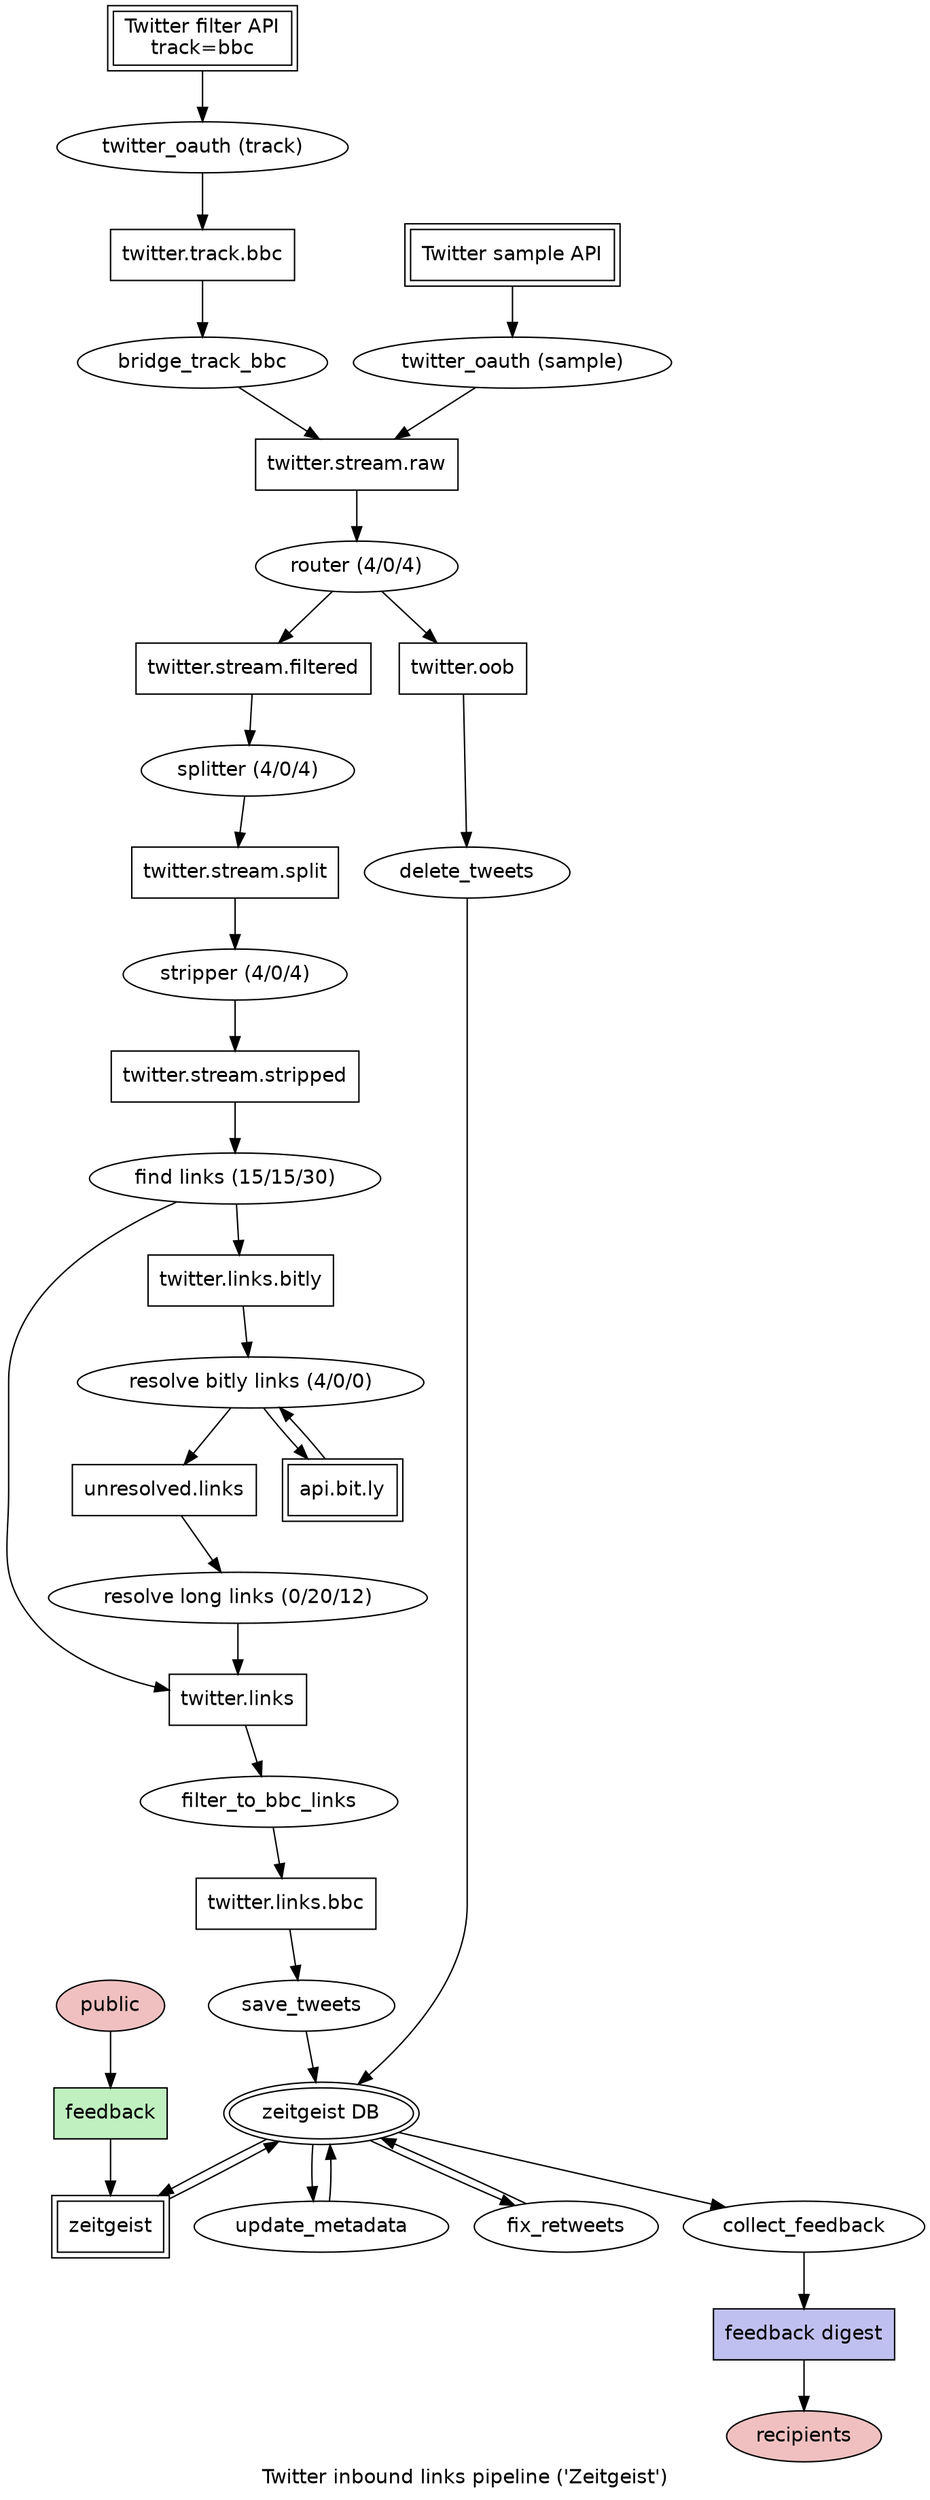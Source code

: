digraph twitter_inbound_links_pipeline___zeitgeist__ {
fontname=Helvetica;
node[fontname=Helvetica];
edge[fontname=Helvetica];
label="Twitter inbound links pipeline ('Zeitgeist')";
// Queues
q_twitter_stream_filtered[shape="box", label="twitter.stream.filtered"];
q_twitter_links[shape="box", label="twitter.links"];
q_twitter_track_bbc[shape="box", label="twitter.track.bbc"];
q_twitter_links_bbc[shape="box", label="twitter.links.bbc"];
q_twitter_links_bitly[shape="box", label="twitter.links.bitly"];
q_unresolved_links[shape="box", label="unresolved.links"];
q_twitter_stream_raw[shape="box", label="twitter.stream.raw"];
q_twitter_oob[shape="box", label="twitter.oob"];
q_twitter_stream_stripped[shape="box", label="twitter.stream.stripped"];
q_twitter_stream_split[shape="box", label="twitter.stream.split"];
// Topics
// Stores
// Processes
process_bridge_track_bbc[shape="ellipse", label="bridge_track_bbc"];
process_update_metadata[shape="ellipse", label="update_metadata"];
process_stripper[shape="ellipse", label="stripper (4/0/4)"];
process_save_tweets[shape="ellipse", label="save_tweets"];
process_collect_feedback[shape="ellipse", label="collect_feedback"];
process_splitter[shape="ellipse", label="splitter (4/0/4)"];
process_filter_to_bbc_links[shape="ellipse", label="filter_to_bbc_links"];
process_twitter_oauth_sample[shape="ellipse", label="twitter_oauth (sample)"];
process_fix_retweets[shape="ellipse", label="fix_retweets"];
process_resolve_long_links[shape="ellipse", label="resolve long links (0/20/12)"];
process_twitter_oauth[shape="ellipse", label="twitter_oauth (track)"];
process_find_links[shape="ellipse", label="find links (15/15/30)"];
process_router[shape="ellipse", label="router (4/0/4)"];
process_delete_tweets[shape="ellipse", label="delete_tweets"];
process_resolve_bitly_links[shape="ellipse", label="resolve bitly links (4/0/0)"];
// Webservers
web_zeitgeist[shape="rectangle", peripheries="2", label="zeitgeist"];
web_twitter_filter_api[shape="rectangle", peripheries="2", label="Twitter filter API\ntrack=bbc"];
web_api_bit_ly[shape="rectangle", peripheries="2", label="api.bit.ly"];
web_twitter_sample_api[shape="rectangle", peripheries="2", label="Twitter sample API"];
// Databases
db_zeitgeist[shape="ellipse", peripheries="2", label="zeitgeist DB"];
// Data / documents
// Email
feedback_digest[shape="rectangle", peripheries="1", style="filled", fillcolor="#C0C0F0", label="feedback digest"];
// User
recipients[shape="ellipse", peripheries="1", style="filled", fillcolor="#F0C0C0", label="recipients"];
public[shape="ellipse", peripheries="1", style="filled", fillcolor="#F0C0C0", label="public"];
// Input
feedback[shape="rectangle", peripheries="1", style="filled", fillcolor="#C0F0C0", label="feedback"];
// Connections
q_twitter_stream_stripped -> process_find_links;
process_twitter_oauth -> q_twitter_track_bbc;
process_bridge_track_bbc -> q_twitter_stream_raw;
db_zeitgeist -> process_update_metadata;
process_router -> q_twitter_stream_filtered;
public -> feedback;
feedback_digest -> recipients;
q_twitter_links_bitly -> process_resolve_bitly_links;
process_find_links -> q_twitter_links_bitly;
q_twitter_stream_filtered -> process_splitter;
q_twitter_links_bbc -> process_save_tweets;
process_delete_tweets -> db_zeitgeist;
process_resolve_bitly_links -> q_unresolved_links;
process_collect_feedback -> feedback_digest;
q_twitter_stream_split -> process_stripper;
q_twitter_track_bbc -> process_bridge_track_bbc;
web_zeitgeist -> db_zeitgeist;
db_zeitgeist -> process_collect_feedback;
process_update_metadata -> db_zeitgeist;
q_twitter_oob -> process_delete_tweets;
db_zeitgeist -> process_fix_retweets;
web_api_bit_ly -> process_resolve_bitly_links;
process_router -> q_twitter_oob;
web_twitter_filter_api -> process_twitter_oauth;
web_twitter_sample_api -> process_twitter_oauth_sample;
q_twitter_links -> process_filter_to_bbc_links;
process_splitter -> q_twitter_stream_split;
q_twitter_stream_raw -> process_router;
process_stripper -> q_twitter_stream_stripped;
feedback -> web_zeitgeist;
process_resolve_bitly_links -> web_api_bit_ly;
process_twitter_oauth_sample -> q_twitter_stream_raw;
db_zeitgeist -> web_zeitgeist;
q_unresolved_links -> process_resolve_long_links;
process_filter_to_bbc_links -> q_twitter_links_bbc;
process_save_tweets -> db_zeitgeist;
process_find_links -> q_twitter_links;
process_resolve_long_links -> q_twitter_links;
process_fix_retweets -> db_zeitgeist;
}
